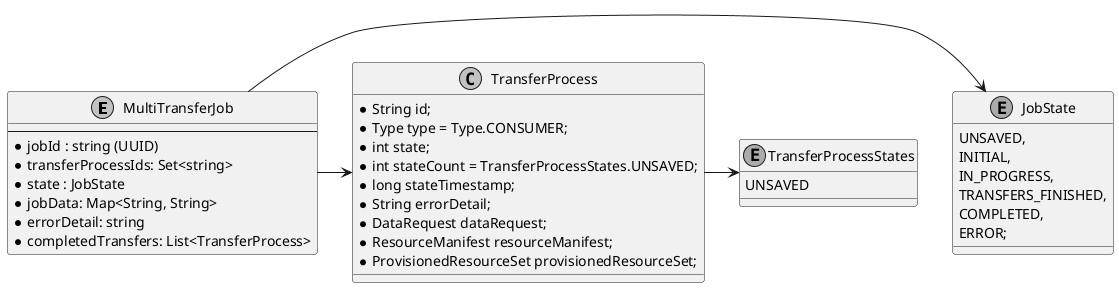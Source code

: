 @startuml
skinparam monochrome true
skinparam shadowing false
entity MultiTransferJob {
--
* jobId : string (UUID)
* transferProcessIds: Set<string>
* state : JobState
* jobData: Map<String, String>
* errorDetail: string
* completedTransfers: List<TransferProcess>
}

MultiTransferJob -> JobState


enum JobState {
    UNSAVED,
    INITIAL,
    IN_PROGRESS,
    TRANSFERS_FINISHED,
    COMPLETED,
    ERROR;
}

MultiTransferJob -> TransferProcess

class TransferProcess {
* String id;
* Type type = Type.CONSUMER;
* int state;
* int stateCount = TransferProcessStates.UNSAVED;
* long stateTimestamp;
* String errorDetail;
* DataRequest dataRequest;
* ResourceManifest resourceManifest;
* ProvisionedResourceSet provisionedResourceSet;
}

TransferProcess -> TransferProcessStates

enum TransferProcessStates {
    UNSAVED
}

@enduml